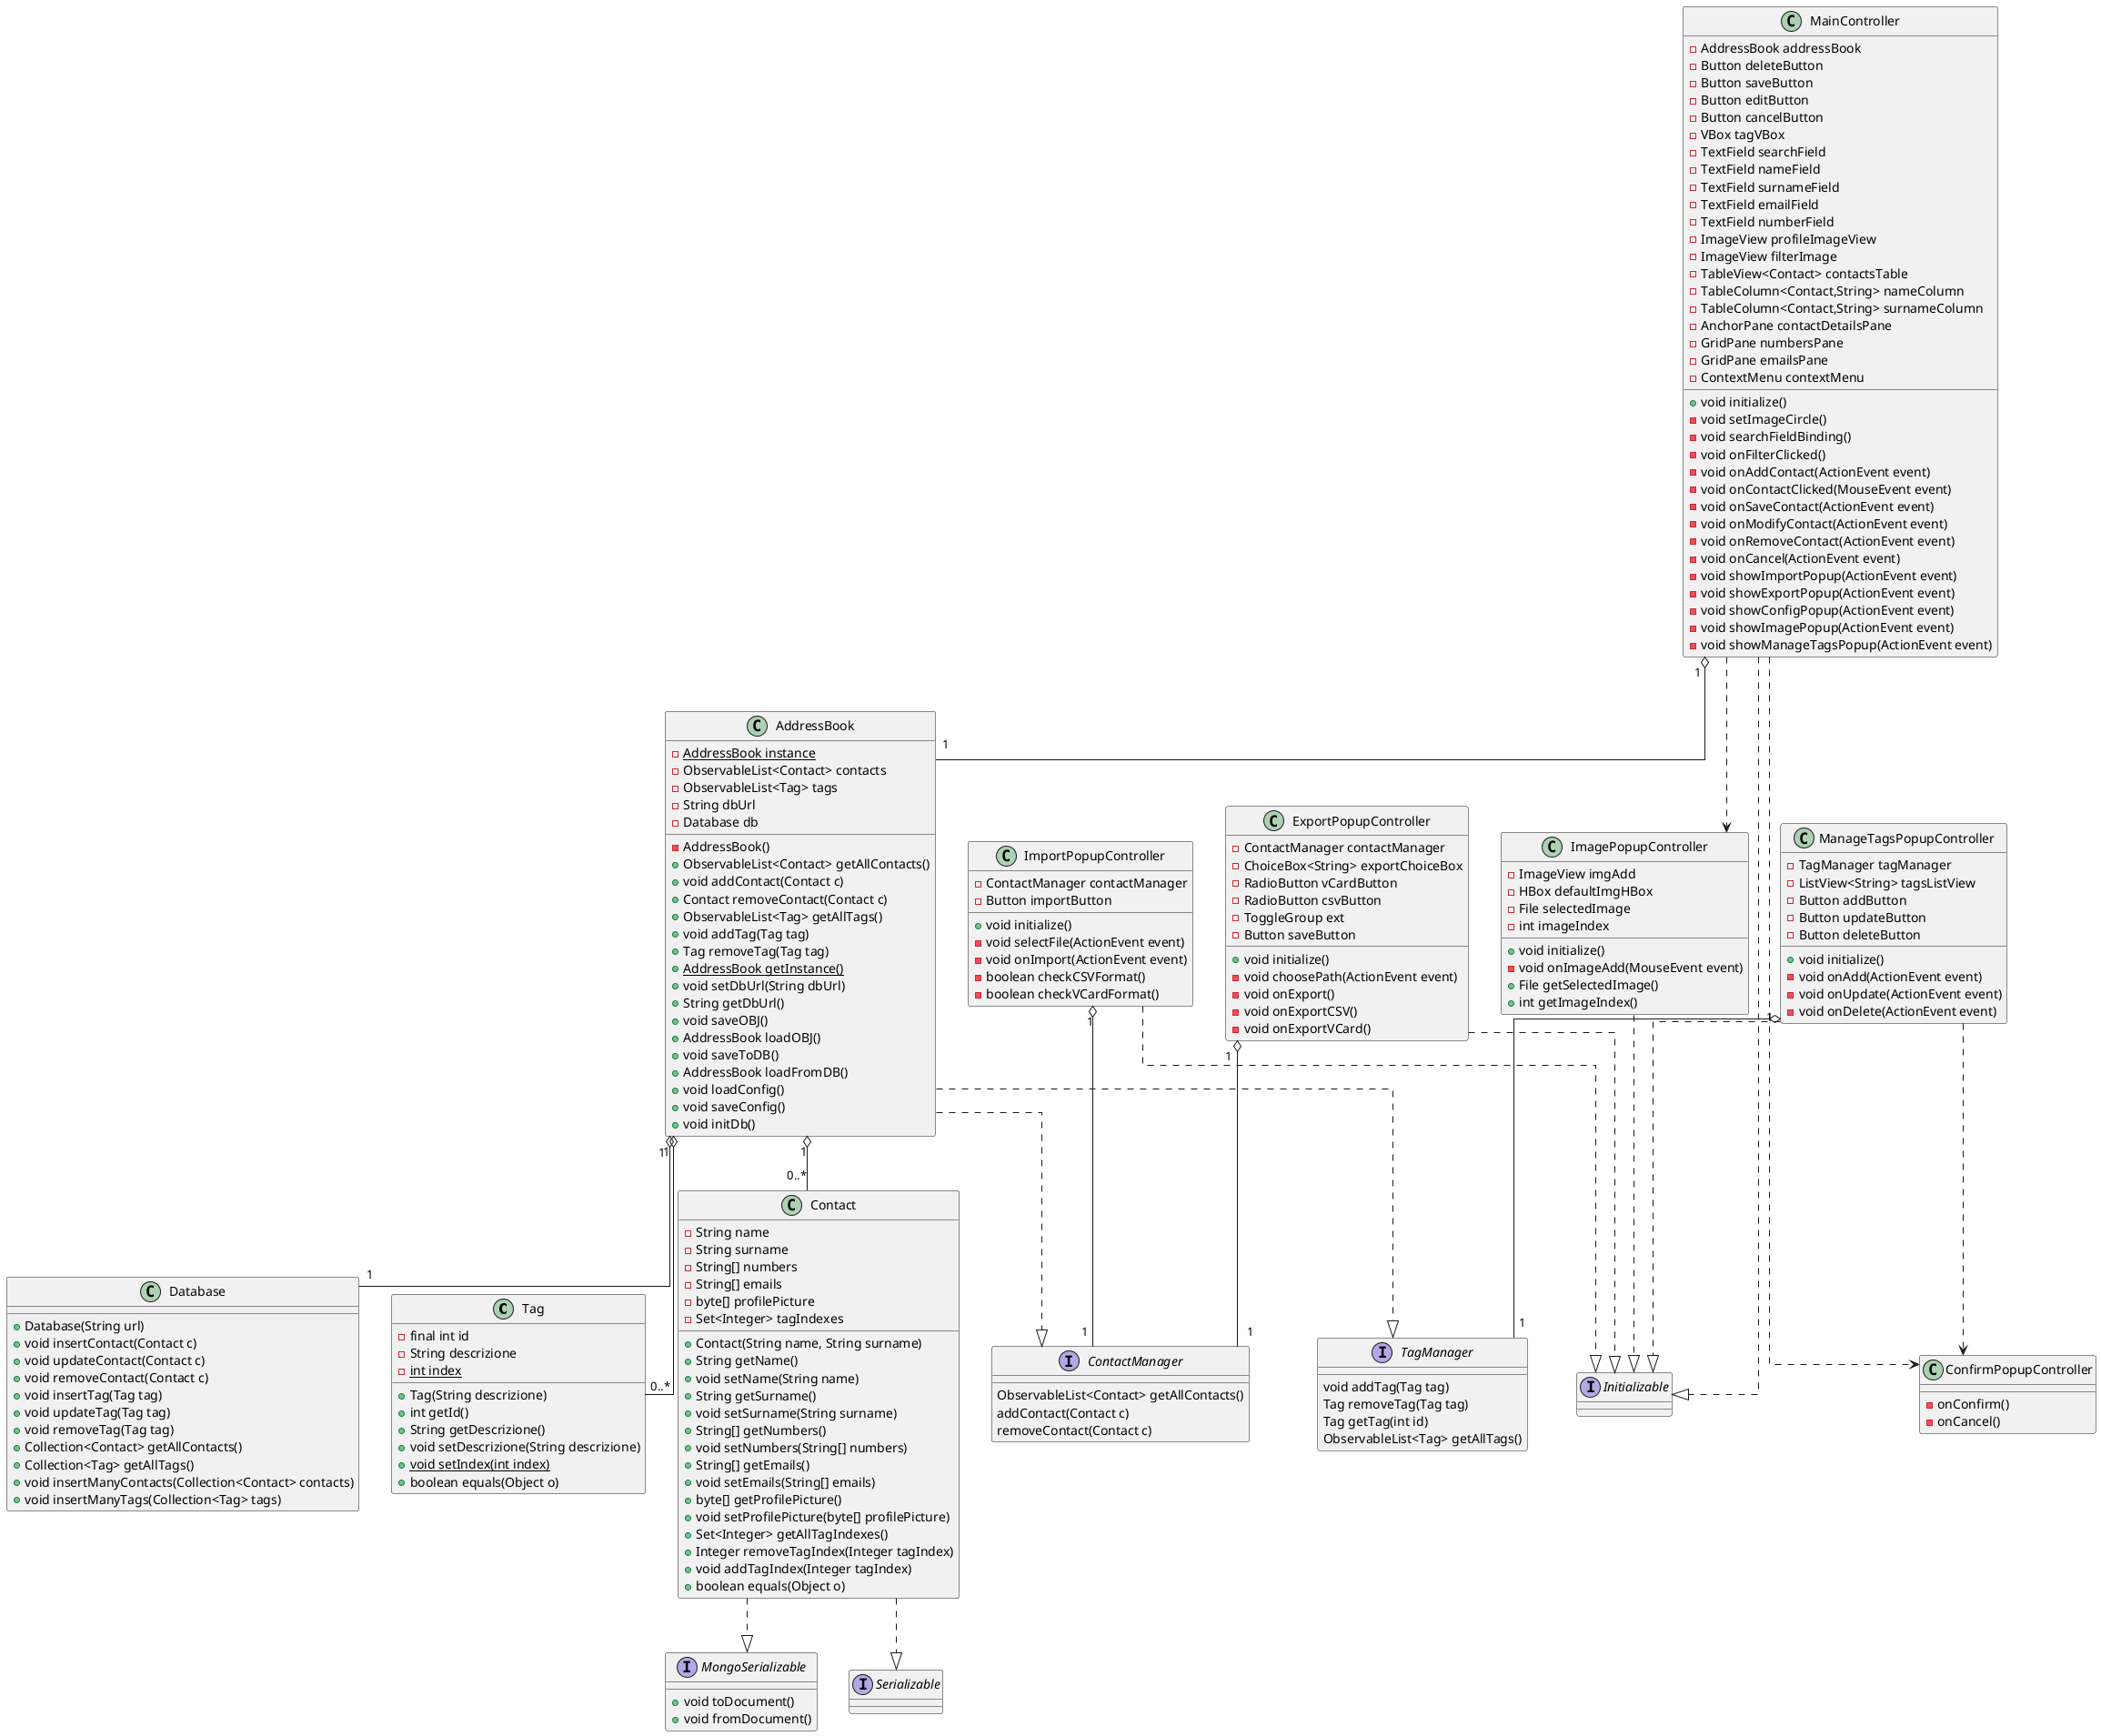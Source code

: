@startuml DiagrammaDelleClassi
skinparam linetype ortho
'left to right direction


'****************** CLASSI ******************
class Tag {
    - final int id
    - String descrizione
    - {static} int index

    + Tag(String descrizione)
    + int getId()
    + String getDescrizione()
    + void setDescrizione(String descrizione)
    + {static} void setIndex(int index)
    + boolean equals(Object o)
}

class Contact {
    - String name 
    - String surname 
    - String[] numbers
    - String[] emails
    - byte[] profilePicture
    - Set<Integer> tagIndexes

    + Contact(String name, String surname)
    + String getName()
    + void setName(String name)
    + String getSurname()
    + void setSurname(String surname)
    + String[] getNumbers()
    + void setNumbers(String[] numbers)
    + String[] getEmails()
    + void setEmails(String[] emails)
    + byte[] getProfilePicture()
    + void setProfilePicture(byte[] profilePicture)
    + Set<Integer> getAllTagIndexes()
    + Integer removeTagIndex(Integer tagIndex)
    + void addTagIndex(Integer tagIndex)
    + boolean equals(Object o)
    
}

class AddressBook {
    - {static} AddressBook instance
    - ObservableList<Contact> contacts
    - ObservableList<Tag> tags
    - String dbUrl
    - Database db

    - AddressBook()
    + ObservableList<Contact> getAllContacts()
    + void addContact(Contact c)
    + Contact removeContact(Contact c)
    + ObservableList<Tag> getAllTags()
    + void addTag(Tag tag)
    + Tag removeTag(Tag tag)
    + {static} AddressBook getInstance()
    + void setDbUrl(String dbUrl)
    + String getDbUrl()
    + void saveOBJ()
    + AddressBook loadOBJ()
    + void saveToDB()
    + AddressBook loadFromDB()   
    + void loadConfig()
    + void saveConfig()
    + void initDb() 
}

class MainController {
    - AddressBook addressBook
    - Button deleteButton
    - Button saveButton
    - Button editButton
    - Button cancelButton
    - VBox tagVBox
    - TextField searchField
    - TextField nameField
    - TextField surnameField
    - TextField emailField
    - TextField numberField
    - ImageView profileImageView
    - ImageView filterImage
    - TableView<Contact> contactsTable
    - TableColumn<Contact,String> nameColumn
    - TableColumn<Contact,String> surnameColumn
    - AnchorPane contactDetailsPane
    - GridPane numbersPane
    - GridPane emailsPane
    - ContextMenu contextMenu

    + void initialize()
    - void setImageCircle()
    - void searchFieldBinding()    
    - void onFilterClicked()
    - void onAddContact(ActionEvent event)
    - void onContactClicked(MouseEvent event)
    - void onSaveContact(ActionEvent event)
    - void onModifyContact(ActionEvent event)
    - void onRemoveContact(ActionEvent event)
    - void onCancel(ActionEvent event)
    - void showImportPopup(ActionEvent event)
    - void showExportPopup(ActionEvent event)
    - void showConfigPopup(ActionEvent event)
    - void showImagePopup(ActionEvent event)
    - void showManageTagsPopup(ActionEvent event)
}

class ImportPopupController {
    - ContactManager contactManager
    - Button importButton

    + void initialize()
    - void selectFile(ActionEvent event)
    - void onImport(ActionEvent event)
    - boolean checkCSVFormat()
    - boolean checkVCardFormat()
}

class ExportPopupController {
    - ContactManager contactManager
    - ChoiceBox<String> exportChoiceBox
    - RadioButton vCardButton
    - RadioButton csvButton
    - ToggleGroup ext
    - Button saveButton

    + void initialize()
    - void choosePath(ActionEvent event)
    - void onExport()
    - void onExportCSV()
    - void onExportVCard()
}

class ManageTagsPopupController {
    - TagManager tagManager
    - ListView<String> tagsListView
    - Button addButton
    - Button updateButton
    - Button deleteButton

    + void initialize()
    - void onAdd(ActionEvent event)
    - void onUpdate(ActionEvent event)
    - void onDelete(ActionEvent event)
}

class ImagePopupController {
    - ImageView imgAdd
    - HBox defaultImgHBox
    - File selectedImage
    - int imageIndex

    + void initialize()
    - void onImageAdd(MouseEvent event)
    + File getSelectedImage()
    + int getImageIndex()
}

class ConfirmPopupController {
    - onConfirm()
    - onCancel()
}

class Database {
    + Database(String url)
    + void insertContact(Contact c)
    + void updateContact(Contact c)
    + void removeContact(Contact c)
    + void insertTag(Tag tag)
    + void updateTag(Tag tag)
    + void removeTag(Tag tag)
    + Collection<Contact> getAllContacts()
    + Collection<Tag> getAllTags()
    + void insertManyContacts(Collection<Contact> contacts)
    + void insertManyTags(Collection<Tag> tags)
} 


'****************** INTERFACCE ******************
interface MongoSerializable {
    +void toDocument() 
    +void fromDocument()
}

interface Serializable

interface Initializable

interface TagManager {
    void addTag(Tag tag)
    Tag removeTag(Tag tag)
    Tag getTag(int id)
    ObservableList<Tag> getAllTags()
}

interface ContactManager {
    ObservableList<Contact> getAllContacts()
    addContact(Contact c)
    removeContact(Contact c)
}


'****************** RELAZIONI ******************
Contact ..|> MongoSerializable
Contact ..|> Serializable
AddressBook "1" o-- "0..*" Contact
MainController ..|> Initializable
MainController "1" o-- "1" AddressBook
MainController ..> ImagePopupController
ImportPopupController ..|> Initializable
ExportPopupController ..|> Initializable
ManageTagsPopupController ..|> Initializable
ImagePopupController ..|> Initializable
MainController ..> ConfirmPopupController
ManageTagsPopupController ..> ConfirmPopupController
ManageTagsPopupController "1" o-- "1" TagManager
AddressBook ..|> TagManager
AddressBook ..|> ContactManager
ExportPopupController "1" o-- "1" ContactManager
ImportPopupController "1" o-- "1" ContactManager
AddressBook "1" o-- "1" Database
AddressBook "1" o-- "0..*" Tag

@enduml